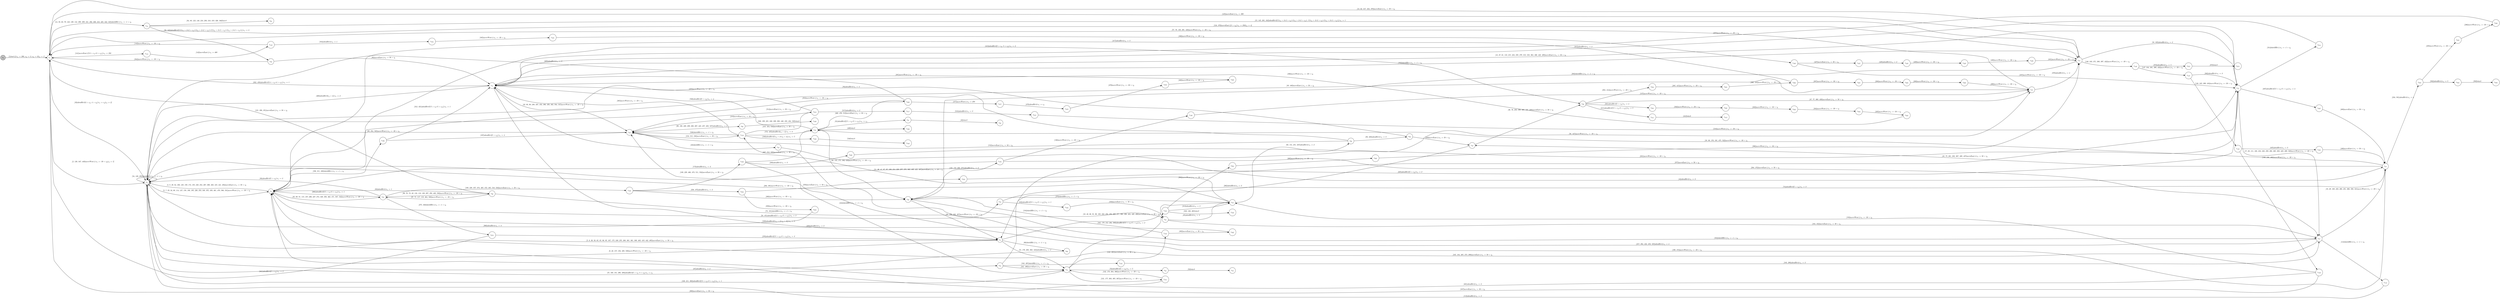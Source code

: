 digraph EFSM{
  graph [rankdir="LR", fontname="Latin Modern Math"];
  node [color="black", fillcolor="white", shape="circle", style="filled", fontname="Latin Modern Math"];
  edge [fontname="Latin Modern Math"];

  s0[fillcolor="gray", label=<s<sub>0</sub>>];
  s1[label=<s<sub>1</sub>>];
  s2[label=<s<sub>2</sub>>];
  s3[label=<s<sub>3</sub>>];
  s5[label=<s<sub>5</sub>>];
  s10[label=<s<sub>10</sub>>];
  s11[label=<s<sub>11</sub>>];
  s12[label=<s<sub>12</sub>>];
  s14[label=<s<sub>14</sub>>];
  s15[label=<s<sub>15</sub>>];
  s17[label=<s<sub>17</sub>>];
  s18[label=<s<sub>18</sub>>];
  s19[label=<s<sub>19</sub>>];
  s20[label=<s<sub>20</sub>>];
  s24[label=<s<sub>24</sub>>];
  s31[label=<s<sub>31</sub>>];
  s32[label=<s<sub>32</sub>>];
  s35[label=<s<sub>35</sub>>];
  s36[label=<s<sub>36</sub>>];
  s42[label=<s<sub>42</sub>>];
  s43[label=<s<sub>43</sub>>];
  s45[label=<s<sub>45</sub>>];
  s46[label=<s<sub>46</sub>>];
  s47[label=<s<sub>47</sub>>];
  s51[label=<s<sub>51</sub>>];
  s52[label=<s<sub>52</sub>>];
  s53[label=<s<sub>53</sub>>];
  s55[label=<s<sub>55</sub>>];
  s59[label=<s<sub>59</sub>>];
  s64[label=<s<sub>64</sub>>];
  s66[label=<s<sub>66</sub>>];
  s73[label=<s<sub>73</sub>>];
  s92[label=<s<sub>92</sub>>];
  s93[label=<s<sub>93</sub>>];
  s99[label=<s<sub>99</sub>>];
  s100[label=<s<sub>100</sub>>];
  s102[label=<s<sub>102</sub>>];
  s112[label=<s<sub>112</sub>>];
  s131[label=<s<sub>131</sub>>];
  s133[label=<s<sub>133</sub>>];
  s135[label=<s<sub>135</sub>>];
  s136[label=<s<sub>136</sub>>];
  s141[label=<s<sub>141</sub>>];
  s142[label=<s<sub>142</sub>>];
  s146[label=<s<sub>146</sub>>];
  s147[label=<s<sub>147</sub>>];
  s148[label=<s<sub>148</sub>>];
  s149[label=<s<sub>149</sub>>];
  s153[label=<s<sub>153</sub>>];
  s162[label=<s<sub>162</sub>>];
  s163[label=<s<sub>163</sub>>];
  s164[label=<s<sub>164</sub>>];
  s165[label=<s<sub>165</sub>>];
  s166[label=<s<sub>166</sub>>];
  s182[label=<s<sub>182</sub>>];
  s188[label=<s<sub>188</sub>>];
  s189[label=<s<sub>189</sub>>];
  s196[label=<s<sub>196</sub>>];
  s218[label=<s<sub>218</sub>>];
  s230[label=<s<sub>230</sub>>];
  s234[label=<s<sub>234</sub>>];
  s235[label=<s<sub>235</sub>>];
  s236[label=<s<sub>236</sub>>];
  s275[label=<s<sub>275</sub>>];
  s284[label=<s<sub>284</sub>>];
  s285[label=<s<sub>285</sub>>];
  s286[label=<s<sub>286</sub>>];
  s287[label=<s<sub>287</sub>>];
  s288[label=<s<sub>288</sub>>];
  s289[label=<s<sub>289</sub>>];
  s314[label=<s<sub>314</sub>>];
  s331[label=<s<sub>331</sub>>];
  s332[label=<s<sub>332</sub>>];
  s333[label=<s<sub>333</sub>>];
  s334[label=<s<sub>334</sub>>];
  s335[label=<s<sub>335</sub>>];
  s358[label=<s<sub>358</sub>>];
  s359[label=<s<sub>359</sub>>];
  s372[label=<s<sub>372</sub>>];
  s373[label=<s<sub>373</sub>>];
  s376[label=<s<sub>376</sub>>];
  s394[label=<s<sub>394</sub>>];
  s395[label=<s<sub>395</sub>>];
  s407[label=<s<sub>407</sub>>];
  s411[label=<s<sub>411</sub>>];
  s412[label=<s<sub>412</sub>>];
  s426[label=<s<sub>426</sub>>];
  s427[label=<s<sub>427</sub>>];
  s428[label=<s<sub>428</sub>>];
  s429[label=<s<sub>429</sub>>];
  s430[label=<s<sub>430</sub>>];
  s435[label=<s<sub>435</sub>>];
  s468[label=<s<sub>468</sub>>];
  s477[label=<s<sub>477</sub>>];
  s478[label=<s<sub>478</sub>>];
  s479[label=<s<sub>479</sub>>];
  s480[label=<s<sub>480</sub>>];
  s492[label=<s<sub>492</sub>>];
  s502[label=<s<sub>502</sub>>];
  s503[label=<s<sub>503</sub>>];
  s517[label=<s<sub>517</sub>>];
  s518[label=<s<sub>518</sub>>];
  s539[label=<s<sub>539</sub>>];
  s540[label=<s<sub>540</sub>>];

  s0->s1[label=<<i> [1]start:2/o<sub>1</sub> := 200, o<sub>2</sub> := 3, o<sub>3</sub> := 0&#91;r<sub>2</sub> := 1&#93;</i>>];
  s14->s15[label=<<i> [15, 145, 201, 242]alienHit:0&#91;!(!(r<sub>2</sub> &gt; 2&or;2 &gt; r<sub>2</sub>)&or;!(r<sub>2</sub> &gt; 2&or;2 &gt; r<sub>2</sub>)), !(!(r<sub>2</sub> &gt; 2&or;2 &gt; r<sub>2</sub>)&or;!(r<sub>2</sub> &gt; 2&or;2 &gt; r<sub>2</sub>))&#93;/o<sub>1</sub> := 1</i>>];
  s15->s12[label=<<i> [16, 323]alienHit:0/o<sub>1</sub> := 2</i>>];
  s3->s24[label=<<i> [24, 451]alienHit:0&#91;!(5 &gt; r<sub>2</sub>&or;5 &gt; r<sub>2</sub>)&#93;/o<sub>1</sub> := 3</i>>];
  s24->s10[label=<<i> [25]alienHit:0/o<sub>1</sub> := 4</i>>];
  s10->s11[label=<<i> [11, 26, 41, 87, 97, 109, 214, 223, 257, 278, 363, 405, 421, 497]moveEast:1/o<sub>1</sub> := 50 + i<sub>0</sub></i>>];
  s19->s31[label=<<i> [31]alienHit:0&#91;!(5 &gt; r<sub>2</sub>&or;5 &gt; r<sub>2</sub>)&#93;/o<sub>1</sub> := r<sub>2</sub></i>>];
  s31->s32[label=<<i> [32]win:0</i>>];
  s1->s2[label=<<i> [33]alienHit:0&#91;4 &gt; r<sub>2</sub>, 4 &gt; r<sub>2</sub>&#93;/o<sub>1</sub> := r<sub>2</sub>&#91;r<sub>2</sub> := 2&#93;</i>>];
  s35->s2[label=<<i> [38]alienHit:0&#91;5 &gt; r<sub>2</sub>&#93;/o<sub>1</sub> := 2</i>>];
  s42->s43[label=<<i> [43]shieldHit:1/o<sub>1</sub> := -1 + i<sub>0</sub></i>>];
  s43->s18[label=<<i> [44]alienHit:0/o<sub>1</sub> := 3</i>>];
  s47->s3[label=<<i> [48, 440]moveEast:1/o<sub>1</sub> := 50 + i<sub>0</sub></i>>];
  s51->s52[label=<<i> [52]alienHit:0&#91;5 &gt; r<sub>2</sub>&#93;/o<sub>1</sub> := 5</i>>];
  s52->s53[label=<<i> [53]win:0</i>>];
  s55->s47[label=<<i> [56, 447]moveWest:1/o<sub>1</sub> := -50 + i<sub>0</sub></i>>];
  s14->s59[label=<<i> [59, 343]alienHit:0&#91;!(!(!(r<sub>2</sub> &gt; 2&or;2 &gt; r<sub>2</sub>)&or;!(r<sub>2</sub> &gt; 2&or;2 &gt; r<sub>2</sub>))&or;!(!(r<sub>2</sub> &gt; 2&or;2 &gt; r<sub>2</sub>)&or;!(r<sub>2</sub> &gt; 2&or;2 &gt; r<sub>2</sub>)))&#93;/o<sub>1</sub> := 3</i>>];
  s59->s11[label=<<i> [60]moveEast:1/o<sub>1</sub> := 50 + i<sub>0</sub></i>>];
  s5->s66[label=<<i> [66]shieldHit:1/o<sub>1</sub> := -1 + i<sub>0</sub></i>>];
  s66->s2[label=<<i> [67]alienHit:0/o<sub>1</sub> := 2</i>>];
  s36->s73[label=<<i> [73, 101]shieldHit:1/o<sub>1</sub> := -1 + i<sub>0</sub></i>>];
  s73->s18[label=<<i> [74]alienHit:0&#91;5 &gt; r<sub>2</sub>&#93;/o<sub>1</sub> := 3</i>>];
  s46->s47[label=<<i> [47, 77, 369, 439]moveEast:1/o<sub>1</sub> := 50 + i<sub>0</sub></i>>];
  s47->s1[label=<<i> [57, 78, 138, 291, 448]moveWest:1/o<sub>1</sub> := -50 + i<sub>0</sub></i>>];
  s36->s3[label=<<i> [83]alienHit:0/o<sub>1</sub> := 1</i>>];
  s92->s93[label=<<i> [93, 328]alienHit:0/o<sub>1</sub> := 3</i>>];
  s93->s2[label=<<i> [94]alienHit:0/o<sub>1</sub> := 4</i>>];
  s73->s102[label=<<i> [102]alienHit:0&#91;!(5 &gt; r<sub>2</sub>&or;5 &gt; r<sub>2</sub>)&#93;/o<sub>1</sub> := 1</i>>];
  s102->s24[label=<<i> [103]moveEast:1/o<sub>1</sub> := 50 + i<sub>0</sub></i>>];
  s17->s112[label=<<i> [112]shieldHit:1/o<sub>1</sub> := -1 + i<sub>0</sub></i>>];
  s112->s2[label=<<i> [113]alienHit:0/o<sub>1</sub> := 2</i>>];
  s36->s35[label=<<i> [37, 71, 117, 119, 464, 509]moveWest:1/o<sub>1</sub> := -50 + i<sub>0</sub></i>>];
  s1->s15[label=<<i> [124, 379]moveEast:1&#91;3 &gt; r<sub>2</sub>&#93;/o<sub>1</sub> := 250&#91;r<sub>2</sub> := 4&#93;</i>>];
  s15->s1[label=<<i> [125]moveEast:1/o<sub>1</sub> := 300</i>>];
  s2->s51[label=<<i> [130, 211, 392]alienHit:0&#91;!(5 &gt; r<sub>2</sub>&or;5 &gt; r<sub>2</sub>)&#93;/o<sub>1</sub> := 1</i>>];
  s51->s133[label=<<i> [133, 491]moveEast:1/o<sub>1</sub> := 50 + i<sub>0</sub></i>>];
  s133->s20[label=<<i> [134]shieldHit:1/o<sub>1</sub> := -1 + i<sub>0</sub></i>>];
  s135->s136[label=<<i> [136]moveWest:1/o<sub>1</sub> := -50 + i<sub>0</sub></i>>];
  s136->s47[label=<<i> [137]moveWest:1/o<sub>1</sub> := -50 + i<sub>0</sub></i>>];
  s1->s141[label=<<i> [141]moveEast:1&#91;!(3 &gt; r<sub>2</sub>&or;3 &gt; r<sub>2</sub>)&#93;/o<sub>1</sub> := 350</i>>];
  s141->s142[label=<<i> [142]moveEast:1/o<sub>1</sub> := 400</i>>];
  s142->s1[label=<<i> [143]moveWest:1/o<sub>1</sub> := -50 + i<sub>0</sub></i>>];
  s149->s10[label=<<i> [150]moveWest:1/o<sub>1</sub> := -50 + i<sub>0</sub></i>>];
  s92->s42[label=<<i> [152]moveEast:1/o<sub>1</sub> := 50 + i<sub>0</sub></i>>];
  s153->s19[label=<<i> [154, 425]alienHit:0&#91;r<sub>2</sub> &gt; 2&#93;/o<sub>1</sub> := 3</i>>];
  s20->s5[label=<<i> [21, 156, 193, 487]moveWest:1/o<sub>1</sub> := -50 + i<sub>0</sub></i>>];
  s55->s51[label=<<i> [161, 490]moveEast:1/o<sub>1</sub> := 50 + i<sub>0</sub></i>>];
  s51->s162[label=<<i> [162, 179, 212, 264, 393]alienHit:0&#91;!(5 &gt; r<sub>2</sub>&or;5 &gt; r<sub>2</sub>)&#93;/o<sub>1</sub> := 2</i>>];
  s162->s163[label=<<i> [163, 180, 265]win:0</i>>];
  s142->s164[label=<<i> [164]alienHit:0/o<sub>1</sub> := 1</i>>];
  s164->s165[label=<<i> [165]moveWest:1/o<sub>1</sub> := -50 + i<sub>0</sub></i>>];
  s165->s166[label=<<i> [166]moveWest:1/o<sub>1</sub> := -50 + i<sub>0</sub></i>>];
  s166->s12[label=<<i> [167]moveWest:1/o<sub>1</sub> := -50 + i<sub>0</sub></i>>];
  s135->s3[label=<<i> [173]alienHit:0/o<sub>1</sub> := 3</i>>];
  s2->s55[label=<<i> [55, 160, 181, 296, 489]alienHit:0&#91;5 &gt; r<sub>2</sub>, 5 &gt; r<sub>2</sub>&#93;/o<sub>1</sub> := r<sub>2</sub></i>>];
  s55->s182[label=<<i> [182, 297]shieldHit:1/o<sub>1</sub> := -1 + i<sub>0</sub></i>>];
  s182->s17[label=<<i> [183, 298]alienHit:0/o<sub>1</sub> := 3</i>>];
  s189->s18[label=<<i> [190, 474]moveWest:1/o<sub>1</sub> := -50 + i<sub>0</sub></i>>];
  s19->s20[label=<<i> [20, 155, 171, 192, 523]moveWest:1/o<sub>1</sub> := -50 + i<sub>0</sub></i>>];
  s3->s196[label=<<i> [196, 311, 320]shieldHit:1/o<sub>1</sub> := -1 + i<sub>0</sub></i>>];
  s196->s42[label=<<i> [197]alienHit:0&#91;5 &gt; r<sub>2</sub>&#93;/o<sub>1</sub> := 4</i>>];
  s15->s20[label=<<i> [202]shieldHit:1/o<sub>1</sub> := -1 + i<sub>0</sub></i>>];
  s20->s135[label=<<i> [135, 172, 203, 271]alienHit:0/o<sub>1</sub> := 2</i>>];
  s135->s17[label=<<i> [204, 272]moveEast:1/o<sub>1</sub> := 50 + i<sub>0</sub></i>>];
  s3->s35[label=<<i> [35, 69, 81, 115, 187, 206, 227, 274, 349, 356, 462, 471, 507, 532]moveWest:1/o<sub>1</sub> := -50 + i<sub>0</sub></i>>];
  s162->s10[label=<<i> [213]alienHit:0/o<sub>1</sub> := 3</i>>];
  s218->s42[label=<<i> [219]moveEast:1/o<sub>1</sub> := 50 + i<sub>0</sub></i>>];
  s12->s2[label=<<i> [225]alienHit:0&#91;5 &gt; r<sub>2</sub>&#93;/o<sub>1</sub> := 2</i>>];
  s189->s230[label=<<i> [230]alienHit:0/o<sub>1</sub> := 3</i>>];
  s230->s12[label=<<i> [231]moveWest:1/o<sub>1</sub> := -50 + i<sub>0</sub></i>>];
  s17->s18[label=<<i> [18, 29, 169, 233, 260, 281, 366, 500, 521]moveWest:1/o<sub>1</sub> := -50 + i<sub>0</sub></i>>];
  s18->s234[label=<<i> [234, 501]alienHit:0/o<sub>1</sub> := 4</i>>];
  s234->s235[label=<<i> [235]moveWest:1/o<sub>1</sub> := -50 + i<sub>0</sub></i>>];
  s235->s236[label=<<i> [236]moveWest:1/o<sub>1</sub> := -50 + i<sub>0</sub></i>>];
  s236->s11[label=<<i> [237]moveWest:1/o<sub>1</sub> := -50 + i<sub>0</sub></i>>];
  s148->s149[label=<<i> [149, 246, 400]moveWest:1/o<sub>1</sub> := -50 + i<sub>0</sub></i>>];
  s149->s3[label=<<i> [247]moveEast:1/o<sub>1</sub> := 50 + i<sub>0</sub></i>>];
  s10->s92[label=<<i> [92, 151, 251, 327]alienHit:0/o<sub>1</sub> := 2</i>>];
  s92->s2[label=<<i> [252]moveWest:1/o<sub>1</sub> := -50 + i<sub>0</sub></i>>];
  s45->s5[label=<<i> [262]alienHit:0/o<sub>1</sub> := 3</i>>];
  s35->s3[label=<<i> [266]alienHit:0&#91;!(5 &gt; r<sub>2</sub>&or;5 &gt; r<sub>2</sub>)&#93;/o<sub>1</sub> := 1</i>>];
  s10->s20[label=<<i> [270]shieldHit:1/o<sub>1</sub> := -1 + i<sub>0</sub></i>>];
  s35->s275[label=<<i> [275, 340]shieldHit:1/o<sub>1</sub> := -1 + i<sub>0</sub></i>>];
  s275->s5[label=<<i> [276]alienHit:0&#91;!(5 &gt; r<sub>2</sub>&or;5 &gt; r<sub>2</sub>)&#93;/o<sub>1</sub> := 3</i>>];
  s46->s284[label=<<i> [284, 414]moveWest:1/o<sub>1</sub> := -50 + i<sub>0</sub></i>>];
  s284->s285[label=<<i> [285, 415]moveWest:1/o<sub>1</sub> := -50 + i<sub>0</sub></i>>];
  s285->s286[label=<<i> [286, 416]moveWest:1/o<sub>1</sub> := -50 + i<sub>0</sub></i>>];
  s286->s287[label=<<i> [287]moveWest:1/o<sub>1</sub> := -50 + i<sub>0</sub></i>>];
  s287->s288[label=<<i> [288]moveWest:1/o<sub>1</sub> := -50 + i<sub>0</sub></i>>];
  s288->s289[label=<<i> [289]moveWest:1/o<sub>1</sub> := -50 + i<sub>0</sub></i>>];
  s289->s47[label=<<i> [290]moveWest:1/o<sub>1</sub> := -50 + i<sub>0</sub></i>>];
  s10->s2[label=<<i> [294, 391]moveWest:1/o<sub>1</sub> := -50 + i<sub>0</sub></i>>];
  s2->s2[label=<<i> [54, 129, 295]shieldHit:1/o<sub>1</sub> := -1 + i<sub>0</sub></i>>];
  s17->s3[label=<<i> [105, 184, 205, 273, 299]moveEast:1/o<sub>1</sub> := 50 + i<sub>0</sub></i>>];
  s131->s51[label=<<i> [132, 178, 304, 306]moveWest:1/o<sub>1</sub> := -50 + i<sub>0</sub></i>>];
  s51->s131[label=<<i> [131, 177, 303, 305, 307]moveWest:1/o<sub>1</sub> := -50 + i<sub>0</sub></i>>];
  s131->s1[label=<<i> [308]moveEast:1/o<sub>1</sub> := 50 + i<sub>0</sub></i>>];
  s196->s11[label=<<i> [312, 321]alienHit:0&#91;!(5 &gt; r<sub>2</sub>&or;5 &gt; r<sub>2</sub>)&#93;/o<sub>1</sub> := 1</i>>];
  s11->s12[label=<<i> [12, 27, 61, 110, 215, 224, 258, 279, 313, 316, 364, 406, 422, 498]moveEast:1/o<sub>1</sub> := 50 + i<sub>0</sub></i>>];
  s12->s314[label=<<i> [314]shieldHit:1/o<sub>1</sub> := -1 + i<sub>0</sub></i>>];
  s314->s11[label=<<i> [315]alienHit:0/o<sub>1</sub> := 2</i>>];
  s11->s15[label=<<i> [322]shieldHit:1/o<sub>1</sub> := -1 + i<sub>0</sub></i>>];
  s12->s1[label=<<i> [13, 62, 317, 324, 378]moveEast:1/o<sub>1</sub> := 50 + i<sub>0</sub></i>>];
  s14->s64[label=<<i> [64, 80, 123, 140, 210, 293, 310, 319, 326, 346]lose:0</i>>];
  s93->s45[label=<<i> [329]moveEast:1/o<sub>1</sub> := 50 + i<sub>0</sub></i>>];
  s46->s331[label=<<i> [331]alienHit:0&#91;5 &gt; r<sub>2</sub>&#93;/o<sub>1</sub> := 4</i>>];
  s331->s332[label=<<i> [332]moveWest:1/o<sub>1</sub> := -50 + i<sub>0</sub></i>>];
  s332->s333[label=<<i> [333]moveWest:1/o<sub>1</sub> := -50 + i<sub>0</sub></i>>];
  s333->s334[label=<<i> [334]moveWest:1/o<sub>1</sub> := -50 + i<sub>0</sub></i>>];
  s334->s335[label=<<i> [335]moveWest:1/o<sub>1</sub> := -50 + i<sub>0</sub></i>>];
  s335->s11[label=<<i> [336]moveWest:1/o<sub>1</sub> := -50 + i<sub>0</sub></i>>];
  s275->s1[label=<<i> [341]alienHit:0&#91;5 &gt; r<sub>2</sub>&#93;/o<sub>1</sub> := 2</i>>];
  s1->s14[label=<<i> [14, 58, 63, 79, 122, 139, 144, 200, 209, 241, 292, 309, 318, 325, 342, 345]shieldHit:1/o<sub>1</sub> := -1 + i<sub>0</sub></i>>];
  s59->s1[label=<<i> [344]moveWest:1/o<sub>1</sub> := -50 + i<sub>0</sub></i>>];
  s1->s2[label=<<i> [2, 126, 347, 449]moveWest:1/o<sub>1</sub> := -50 + i<sub>0</sub>&#91;r<sub>2</sub> := 5&#93;</i>>];
  s36->s1[label=<<i> [121, 208, 351]moveEast:1/o<sub>1</sub> := 50 + i<sub>0</sub></i>>];
  s1->s11[label=<<i> [352, 459]alienHit:0&#91;!(4 &gt; r<sub>2</sub>&or;4 &gt; r<sub>2</sub>)&#93;/o<sub>1</sub> := 1</i>>];
  s188->s358[label=<<i> [358, 375]alienHit:0/o<sub>1</sub> := 2</i>>];
  s358->s359[label=<<i> [359]moveWest:1/o<sub>1</sub> := -50 + i<sub>0</sub></i>>];
  s359->s2[label=<<i> [360]alienHit:0/o<sub>1</sub> := 3</i>>];
  s47->s15[label=<<i> [370]alienHit:0/o<sub>1</sub> := 4</i>>];
  s146->s372[label=<<i> [372]alienHit:0/o<sub>1</sub> := 5</i>>];
  s372->s373[label=<<i> [373]win:0</i>>];
  s358->s376[label=<<i> [376]moveEast:1/o<sub>1</sub> := 50 + i<sub>0</sub></i>>];
  s376->s12[label=<<i> [377]moveEast:1/o<sub>1</sub> := 50 + i<sub>0</sub></i>>];
  s147->s12[label=<<i> [382]alienHit:0/o<sub>1</sub> := 3</i>>];
  s12->s17[label=<<i> [17, 28, 111, 168, 216, 232, 259, 280, 365, 383, 423, 499, 520]moveWest:1/o<sub>1</sub> := -50 + i<sub>0</sub></i>>];
  s153->s11[label=<<i> [385]moveWest:1/o<sub>1</sub> := -50 + i<sub>0</sub></i>>];
  s162->s394[label=<<i> [394]moveWest:1/o<sub>1</sub> := -50 + i<sub>0</sub></i>>];
  s394->s395[label=<<i> [395]moveWest:1/o<sub>1</sub> := -50 + i<sub>0</sub></i>>];
  s395->s15[label=<<i> [396]moveWest:1/o<sub>1</sub> := -50 + i<sub>0</sub></i>>];
  s15->s146[label=<<i> [146, 243, 371, 380, 397, 432]moveWest:1/o<sub>1</sub> := -50 + i<sub>0</sub></i>>];
  s146->s147[label=<<i> [147, 244, 381, 398, 433]moveWest:1/o<sub>1</sub> := -50 + i<sub>0</sub></i>>];
  s147->s148[label=<<i> [148, 245, 399, 434]moveWest:1/o<sub>1</sub> := -50 + i<sub>0</sub></i>>];
  s149->s3[label=<<i> [401]alienHit:0/o<sub>1</sub> := 3</i>>];
  s12->s407[label=<<i> [407]alienHit:0&#91;!(5 &gt; r<sub>2</sub>&or;5 &gt; r<sub>2</sub>)&#93;/o<sub>1</sub> := 4</i>>];
  s407->s18[label=<<i> [408]moveEast:1/o<sub>1</sub> := 50 + i<sub>0</sub></i>>];
  s18->s45[label=<<i> [45, 75, 261, 282, 367, 409, 437]moveEast:1/o<sub>1</sub> := 50 + i<sub>0</sub></i>>];
  s46->s411[label=<<i> [411]alienHit:0&#91;!(5 &gt; r<sub>2</sub>&or;5 &gt; r<sub>2</sub>)&#93;/o<sub>1</sub> := 5</i>>];
  s411->s412[label=<<i> [412]win:0</i>>];
  s3->s46[label=<<i> [413]alienHit:0&#91;5 &gt; r<sub>2</sub>, 5 &gt; r<sub>2</sub>&#93;/o<sub>1</sub> := 2</i>>];
  s286->s3[label=<<i> [417]alienHit:0/o<sub>1</sub> := 3</i>>];
  s19->s426[label=<<i> [426]win:0</i>>];
  s166->s427[label=<<i> [427]moveEast:1/o<sub>1</sub> := 50 + i<sub>0</sub></i>>];
  s427->s428[label=<<i> [428]alienHit:0/o<sub>1</sub> := 2</i>>];
  s428->s429[label=<<i> [429]moveWest:1/o<sub>1</sub> := -50 + i<sub>0</sub></i>>];
  s429->s430[label=<<i> [430]moveWest:1/o<sub>1</sub> := -50 + i<sub>0</sub></i>>];
  s430->s15[label=<<i> [431]moveWest:1/o<sub>1</sub> := -50 + i<sub>0</sub></i>>];
  s148->s435[label=<<i> [435]alienHit:0/o<sub>1</sub> := 3</i>>];
  s435->s18[label=<<i> [436]moveEast:1/o<sub>1</sub> := 50 + i<sub>0</sub></i>>];
  s45->s46[label=<<i> [46, 76, 283, 330, 368, 410, 438]moveEast:1/o<sub>1</sub> := 50 + i<sub>0</sub></i>>];
  s3->s2[label=<<i> [4, 8, 49, 84, 106, 128, 159, 174, 185, 248, 254, 267, 300, 402, 418, 441, 494]moveEast:1/o<sub>1</sub> := 50 + i<sub>0</sub></i>>];
  s2->s5[label=<<i> [5, 9, 39, 50, 65, 85, 90, 95, 107, 175, 249, 255, 268, 301, 361, 389, 403, 419, 442, 495]moveEast:1/o<sub>1</sub> := 50 + i<sub>0</sub></i>>];
  s5->s51[label=<<i> [51, 176, 263, 302, 443]alienHit:0/o<sub>1</sub> := 4</i>>];
  s51->s42[label=<<i> [444]shieldHit:1/o<sub>1</sub> := -1 + i<sub>0</sub></i>>];
  s42->s99[label=<<i> [99, 198, 220, 239, 338, 387, 445, 457, 483, 527]alienHit:0/o<sub>1</sub> := 5</i>>];
  s99->s100[label=<<i> [100, 199, 221, 240, 339, 388, 446, 458, 484, 528]win:0</i>>];
  s24->s17[label=<<i> [104, 452]moveEast:1/o<sub>1</sub> := 50 + i<sub>0</sub></i>>];
  s17->s153[label=<<i> [217, 384, 424, 453, 525]alienHit:0/o<sub>1</sub> := 4</i>>];
  s153->s218[label=<<i> [218, 454, 516]moveEast:1/o<sub>1</sub> := 50 + i<sub>0</sub></i>>];
  s218->s11[label=<<i> [455]moveWest:1/o<sub>1</sub> := -50 + i<sub>0</sub></i>>];
  s11->s2[label=<<i> [460]alienHit:0&#91;r<sub>2</sub> &gt; 2&#93;/o<sub>1</sub> := 2</i>>];
  s35->s36[label=<<i> [36, 70, 72, 82, 116, 118, 120, 207, 350, 463, 508]moveWest:1/o<sub>1</sub> := -50 + i<sub>0</sub></i>>];
  s468->s2[label=<<i> [469]alienHit:0/o<sub>1</sub> := 3</i>>];
  s2->s3[label=<<i> [3, 7, 23, 34, 68, 114, 127, 158, 186, 195, 226, 253, 348, 355, 450, 461, 470, 506, 531]moveWest:1/o<sub>1</sub> := -50 + i<sub>0</sub></i>>];
  s35->s188[label=<<i> [188, 228, 357, 374, 465, 472, 485, 510, 533]moveEast:1/o<sub>1</sub> := 50 + i<sub>0</sub></i>>];
  s188->s189[label=<<i> [189, 229, 466, 473, 511, 534]moveEast:1/o<sub>1</sub> := 50 + i<sub>0</sub></i>>];
  s468->s477[label=<<i> [477]moveWest:1/o<sub>1</sub> := 250</i>>];
  s477->s478[label=<<i> [478]alienHit:0/o<sub>1</sub> := r<sub>2</sub></i>>];
  s478->s479[label=<<i> [479]moveWest:1/o<sub>1</sub> := -50 + i<sub>0</sub></i>>];
  s479->s480[label=<<i> [480]moveWest:1/o<sub>1</sub> := -50 + i<sub>0</sub></i>>];
  s480->s11[label=<<i> [481]moveWest:1/o<sub>1</sub> := -50 + i<sub>0</sub></i>>];
  s11->s42[label=<<i> [42, 88, 98, 238, 337, 353, 386, 456, 482, 504, 537]moveWest:1/o<sub>1</sub> := -50 + i<sub>0</sub></i>>];
  s188->s20[label=<<i> [486]moveWest:1/o<sub>1</sub> := -50 + i<sub>0</sub></i>>];
  s5->s2[label=<<i> [6, 22, 157, 194, 488, 530]moveWest:1/o<sub>1</sub> := -50 + i<sub>0</sub></i>>];
  s133->s492[label=<<i> [492]moveEast:1/o<sub>1</sub> := 50 + i<sub>0</sub></i>>];
  s492->s3[label=<<i> [493]alienHit:0/o<sub>1</sub> := 3</i>>];
  s5->s10[label=<<i> [10, 40, 86, 91, 96, 108, 222, 250, 256, 269, 277, 362, 390, 404, 420, 496]moveEast:1/o<sub>1</sub> := 50 + i<sub>0</sub></i>>];
  s234->s502[label=<<i> [502]alienHit:0/o<sub>1</sub> := 5</i>>];
  s502->s503[label=<<i> [503]win:0</i>>];
  s42->s2[label=<<i> [89, 354, 505]moveWest:1/o<sub>1</sub> := -50 + i<sub>0</sub></i>>];
  s189->s19[label=<<i> [467, 512, 535]moveEast:1/o<sub>1</sub> := 50 + i<sub>0</sub></i>>];
  s19->s468[label=<<i> [468, 476, 513]moveEast:1/o<sub>1</sub> := 50 + i<sub>0</sub></i>>];
  s468->s42[label=<<i> [514]moveEast:1/o<sub>1</sub> := 50 + i<sub>0</sub></i>>];
  s218->s517[label=<<i> [517]alienHit:0/o<sub>1</sub> := 2</i>>];
  s517->s518[label=<<i> [518]alienHit:0/o<sub>1</sub> := 3</i>>];
  s518->s12[label=<<i> [519]moveWest:1/o<sub>1</sub> := -50 + i<sub>0</sub></i>>];
  s18->s19[label=<<i> [19, 30, 170, 191, 475, 522]moveWest:1/o<sub>1</sub> := -50 + i<sub>0</sub></i>>];
  s20->s17[label=<<i> [524]shieldHit:1/o<sub>1</sub> := -1 + i<sub>0</sub></i>>];
  s153->s42[label=<<i> [526]shieldHit:1/o<sub>1</sub> := -1 + i<sub>0</sub></i>>];
  s11->s5[label=<<i> [529]alienHit:0&#91;!(r<sub>2</sub> &gt; 2&or;r<sub>2</sub> &gt; 2)&#93;/o<sub>1</sub> := 3</i>>];
  s19->s11[label=<<i> [536]alienHit:0&#91;5 &gt; r<sub>2</sub>&#93;/o<sub>1</sub> := 4</i>>];
  s42->s153[label=<<i> [153, 515, 538]moveEast:1/o<sub>1</sub> := 50 + i<sub>0</sub></i>>];
  s153->s539[label=<<i> [539]alienHit:0&#91;!(r<sub>2</sub> &gt; 2&or;r<sub>2</sub> &gt; 2)&#93;/o<sub>1</sub> := 5</i>>];
  s539->s540[label=<<i> [540]win:0</i>>];
}